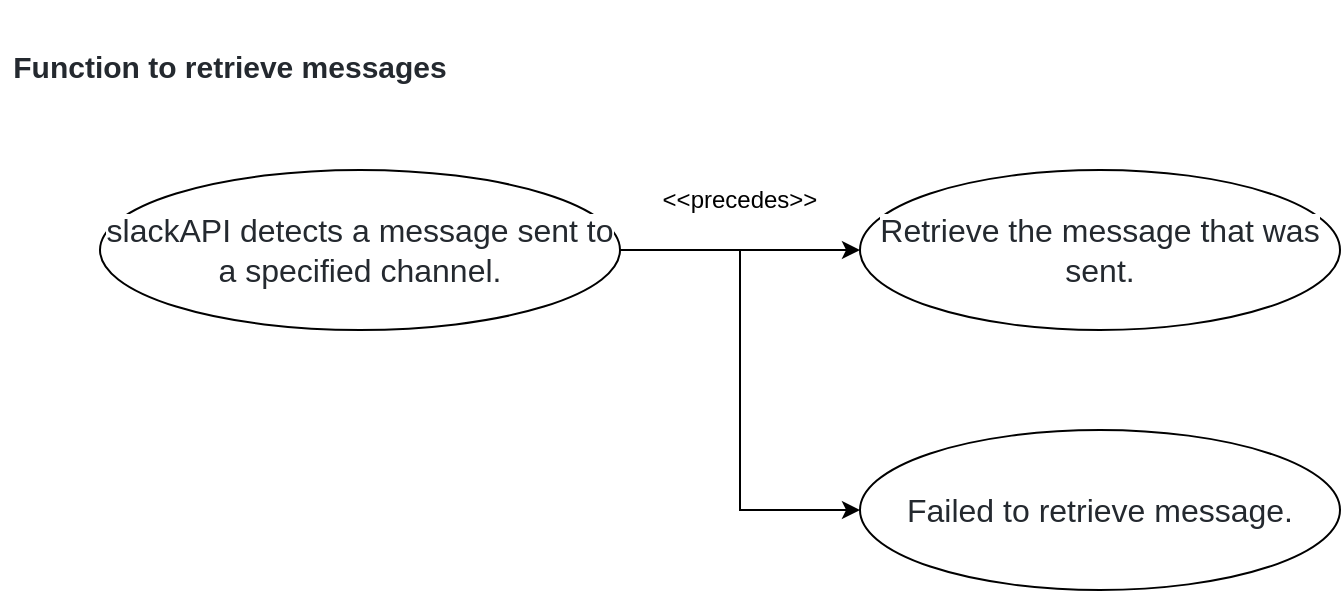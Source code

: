 <mxfile version="16.4.2" type="github" pages="2">
  <diagram id="8HBrPwVohqAJFLUpzc_i" name="Page-1">
    <mxGraphModel dx="782" dy="1597" grid="1" gridSize="10" guides="1" tooltips="1" connect="1" arrows="1" fold="1" page="1" pageScale="1" pageWidth="827" pageHeight="1169" math="0" shadow="0">
      <root>
        <mxCell id="0" />
        <mxCell id="1" parent="0" />
        <mxCell id="TV3-apBF_OgWpbIYJi4T-2" value="&lt;h3 dir=&quot;auto&quot; style=&quot;box-sizing: border-box ; margin-top: 24px ; margin-bottom: 16px ; font-size: 1.25em ; line-height: 1.25 ; color: rgb(36 , 41 , 47) ; font-family: , &amp;#34;blinkmacsystemfont&amp;#34; , &amp;#34;segoe ui&amp;#34; , &amp;#34;helvetica&amp;#34; , &amp;#34;arial&amp;#34; , sans-serif , &amp;#34;apple color emoji&amp;#34; , &amp;#34;segoe ui emoji&amp;#34; ; background-color: rgb(255 , 255 , 255)&quot;&gt;Function to retrieve messages&lt;/h3&gt;" style="text;html=1;strokeColor=none;fillColor=none;align=center;verticalAlign=middle;whiteSpace=wrap;rounded=0;" vertex="1" parent="1">
          <mxGeometry y="-390" width="230" height="30" as="geometry" />
        </mxCell>
        <mxCell id="TV3-apBF_OgWpbIYJi4T-6" style="edgeStyle=orthogonalEdgeStyle;rounded=0;orthogonalLoop=1;jettySize=auto;html=1;entryX=0;entryY=0.5;entryDx=0;entryDy=0;" edge="1" parent="1" source="TV3-apBF_OgWpbIYJi4T-3" target="TV3-apBF_OgWpbIYJi4T-5">
          <mxGeometry relative="1" as="geometry" />
        </mxCell>
        <mxCell id="TV3-apBF_OgWpbIYJi4T-7" style="edgeStyle=orthogonalEdgeStyle;rounded=0;orthogonalLoop=1;jettySize=auto;html=1;exitX=1;exitY=0.5;exitDx=0;exitDy=0;entryX=0;entryY=0.5;entryDx=0;entryDy=0;" edge="1" parent="1" source="TV3-apBF_OgWpbIYJi4T-3" target="TV3-apBF_OgWpbIYJi4T-4">
          <mxGeometry relative="1" as="geometry" />
        </mxCell>
        <mxCell id="TV3-apBF_OgWpbIYJi4T-3" value="&lt;span style=&quot;color: rgb(36 , 41 , 47) ; font-family: , &amp;#34;blinkmacsystemfont&amp;#34; , &amp;#34;segoe ui&amp;#34; , &amp;#34;helvetica&amp;#34; , &amp;#34;arial&amp;#34; , sans-serif , &amp;#34;apple color emoji&amp;#34; , &amp;#34;segoe ui emoji&amp;#34; ; font-size: 16px ; text-align: left ; background-color: rgb(255 , 255 , 255)&quot;&gt;slackAPI detects a message sent to a specified channel.&lt;/span&gt;" style="ellipse;whiteSpace=wrap;html=1;" vertex="1" parent="1">
          <mxGeometry x="50" y="-320" width="260" height="80" as="geometry" />
        </mxCell>
        <mxCell id="TV3-apBF_OgWpbIYJi4T-4" value="&lt;span style=&quot;color: rgb(36 , 41 , 47) ; font-family: , &amp;#34;blinkmacsystemfont&amp;#34; , &amp;#34;segoe ui&amp;#34; , &amp;#34;helvetica&amp;#34; , &amp;#34;arial&amp;#34; , sans-serif , &amp;#34;apple color emoji&amp;#34; , &amp;#34;segoe ui emoji&amp;#34; ; font-size: 16px ; text-align: left ; background-color: rgb(255 , 255 , 255)&quot;&gt;Failed to retrieve message.&lt;/span&gt;" style="ellipse;whiteSpace=wrap;html=1;" vertex="1" parent="1">
          <mxGeometry x="430" y="-190" width="240" height="80" as="geometry" />
        </mxCell>
        <mxCell id="TV3-apBF_OgWpbIYJi4T-5" value="&lt;span style=&quot;color: rgb(36 , 41 , 47) ; font-family: , &amp;#34;blinkmacsystemfont&amp;#34; , &amp;#34;segoe ui&amp;#34; , &amp;#34;helvetica&amp;#34; , &amp;#34;arial&amp;#34; , sans-serif , &amp;#34;apple color emoji&amp;#34; , &amp;#34;segoe ui emoji&amp;#34; ; font-size: 16px ; text-align: left ; background-color: rgb(255 , 255 , 255)&quot;&gt;Retrieve the message that was sent.&lt;/span&gt;" style="ellipse;whiteSpace=wrap;html=1;" vertex="1" parent="1">
          <mxGeometry x="430" y="-320" width="240" height="80" as="geometry" />
        </mxCell>
        <mxCell id="TV3-apBF_OgWpbIYJi4T-8" value="&amp;lt;&amp;lt;precedes&amp;gt;&amp;gt;" style="text;html=1;strokeColor=none;fillColor=none;align=center;verticalAlign=middle;whiteSpace=wrap;rounded=0;" vertex="1" parent="1">
          <mxGeometry x="340" y="-320" width="60" height="30" as="geometry" />
        </mxCell>
      </root>
    </mxGraphModel>
  </diagram>
  <diagram id="GiTluwXUyKbuJEWSS_cX" name="Page-2">
    <mxGraphModel dx="782" dy="428" grid="1" gridSize="10" guides="1" tooltips="1" connect="1" arrows="1" fold="1" page="1" pageScale="1" pageWidth="827" pageHeight="1169" math="0" shadow="0">
      <root>
        <mxCell id="2tG4K8XRWUKRA76TU9Tb-0" />
        <mxCell id="2tG4K8XRWUKRA76TU9Tb-1" parent="2tG4K8XRWUKRA76TU9Tb-0" />
        <mxCell id="2tG4K8XRWUKRA76TU9Tb-3" style="edgeStyle=orthogonalEdgeStyle;rounded=0;orthogonalLoop=1;jettySize=auto;html=1;" edge="1" parent="2tG4K8XRWUKRA76TU9Tb-1" source="2tG4K8XRWUKRA76TU9Tb-2">
          <mxGeometry relative="1" as="geometry">
            <mxPoint x="210" y="160" as="targetPoint" />
          </mxGeometry>
        </mxCell>
        <mxCell id="2tG4K8XRWUKRA76TU9Tb-2" value="Actor" style="shape=umlActor;verticalLabelPosition=bottom;verticalAlign=top;html=1;outlineConnect=0;" vertex="1" parent="2tG4K8XRWUKRA76TU9Tb-1">
          <mxGeometry x="90" y="130" width="30" height="60" as="geometry" />
        </mxCell>
        <mxCell id="2tG4K8XRWUKRA76TU9Tb-9" style="edgeStyle=orthogonalEdgeStyle;rounded=0;orthogonalLoop=1;jettySize=auto;html=1;" edge="1" parent="2tG4K8XRWUKRA76TU9Tb-1" source="2tG4K8XRWUKRA76TU9Tb-7" target="2tG4K8XRWUKRA76TU9Tb-8">
          <mxGeometry relative="1" as="geometry" />
        </mxCell>
        <mxCell id="2tG4K8XRWUKRA76TU9Tb-13" style="edgeStyle=orthogonalEdgeStyle;rounded=0;orthogonalLoop=1;jettySize=auto;html=1;entryX=0.004;entryY=0.491;entryDx=0;entryDy=0;entryPerimeter=0;" edge="1" parent="2tG4K8XRWUKRA76TU9Tb-1" source="2tG4K8XRWUKRA76TU9Tb-7" target="2tG4K8XRWUKRA76TU9Tb-12">
          <mxGeometry relative="1" as="geometry" />
        </mxCell>
        <mxCell id="2tG4K8XRWUKRA76TU9Tb-7" value="slackAPI" style="shape=umlBoundary;whiteSpace=wrap;html=1;" vertex="1" parent="2tG4K8XRWUKRA76TU9Tb-1">
          <mxGeometry x="210" y="120" width="100" height="80" as="geometry" />
        </mxCell>
        <mxCell id="2tG4K8XRWUKRA76TU9Tb-11" style="edgeStyle=orthogonalEdgeStyle;rounded=0;orthogonalLoop=1;jettySize=auto;html=1;" edge="1" parent="2tG4K8XRWUKRA76TU9Tb-1" source="2tG4K8XRWUKRA76TU9Tb-8" target="2tG4K8XRWUKRA76TU9Tb-10">
          <mxGeometry relative="1" as="geometry" />
        </mxCell>
        <mxCell id="2tG4K8XRWUKRA76TU9Tb-8" value="&lt;span style=&quot;color: rgb(36 , 41 , 47) ; font-family: , &amp;#34;blinkmacsystemfont&amp;#34; , &amp;#34;segoe ui&amp;#34; , &amp;#34;helvetica&amp;#34; , &amp;#34;arial&amp;#34; , sans-serif , &amp;#34;apple color emoji&amp;#34; , &amp;#34;segoe ui emoji&amp;#34; ; font-size: 16px ; text-align: left ; background-color: rgb(255 , 255 , 255)&quot;&gt;slackAPI detects a message sent to a specified channel.&lt;/span&gt;" style="ellipse;shape=umlControl;whiteSpace=wrap;html=1;" vertex="1" parent="2tG4K8XRWUKRA76TU9Tb-1">
          <mxGeometry x="380" y="105" width="166" height="110" as="geometry" />
        </mxCell>
        <mxCell id="2tG4K8XRWUKRA76TU9Tb-10" value="&lt;span style=&quot;color: rgb(36 , 41 , 47) ; font-family: , &amp;#34;blinkmacsystemfont&amp;#34; , &amp;#34;segoe ui&amp;#34; , &amp;#34;helvetica&amp;#34; , &amp;#34;arial&amp;#34; , sans-serif , &amp;#34;apple color emoji&amp;#34; , &amp;#34;segoe ui emoji&amp;#34; ; font-size: 16px ; text-align: left ; background-color: rgb(255 , 255 , 255)&quot;&gt;Retrieve the message that was sent.&lt;/span&gt;" style="ellipse;shape=umlControl;whiteSpace=wrap;html=1;" vertex="1" parent="2tG4K8XRWUKRA76TU9Tb-1">
          <mxGeometry x="610" y="105" width="170" height="110" as="geometry" />
        </mxCell>
        <mxCell id="2tG4K8XRWUKRA76TU9Tb-15" style="edgeStyle=orthogonalEdgeStyle;rounded=0;orthogonalLoop=1;jettySize=auto;html=1;" edge="1" parent="2tG4K8XRWUKRA76TU9Tb-1" source="2tG4K8XRWUKRA76TU9Tb-12" target="2tG4K8XRWUKRA76TU9Tb-14">
          <mxGeometry relative="1" as="geometry" />
        </mxCell>
        <mxCell id="2tG4K8XRWUKRA76TU9Tb-17" style="edgeStyle=orthogonalEdgeStyle;rounded=0;orthogonalLoop=1;jettySize=auto;html=1;entryX=-0.004;entryY=0.588;entryDx=0;entryDy=0;entryPerimeter=0;" edge="1" parent="2tG4K8XRWUKRA76TU9Tb-1" source="2tG4K8XRWUKRA76TU9Tb-12" target="2tG4K8XRWUKRA76TU9Tb-16">
          <mxGeometry relative="1" as="geometry" />
        </mxCell>
        <mxCell id="2tG4K8XRWUKRA76TU9Tb-12" value="&lt;span style=&quot;color: rgb(36 , 41 , 47) ; font-family: , &amp;#34;blinkmacsystemfont&amp;#34; , &amp;#34;segoe ui&amp;#34; , &amp;#34;helvetica&amp;#34; , &amp;#34;arial&amp;#34; , sans-serif , &amp;#34;apple color emoji&amp;#34; , &amp;#34;segoe ui emoji&amp;#34; ; font-size: 16px ; text-align: left ; background-color: rgb(255 , 255 , 255)&quot;&gt;Failed to retrieve message.&lt;/span&gt;" style="ellipse;shape=umlControl;whiteSpace=wrap;html=1;" vertex="1" parent="2tG4K8XRWUKRA76TU9Tb-1">
          <mxGeometry x="380" y="240" width="166" height="110" as="geometry" />
        </mxCell>
        <mxCell id="2tG4K8XRWUKRA76TU9Tb-14" value="&lt;span style=&quot;color: rgb(36 , 41 , 47) ; font-family: , &amp;#34;blinkmacsystemfont&amp;#34; , &amp;#34;segoe ui&amp;#34; , &amp;#34;helvetica&amp;#34; , &amp;#34;arial&amp;#34; , sans-serif , &amp;#34;apple color emoji&amp;#34; , &amp;#34;segoe ui emoji&amp;#34; ; font-size: 16px ; text-align: left ; background-color: rgb(255 , 255 , 255)&quot;&gt;Try to get it again, and if you still can&#39;t get it, quit.&lt;/span&gt;" style="ellipse;shape=umlControl;whiteSpace=wrap;html=1;" vertex="1" parent="2tG4K8XRWUKRA76TU9Tb-1">
          <mxGeometry x="614" y="240" width="186" height="110" as="geometry" />
        </mxCell>
        <mxCell id="2tG4K8XRWUKRA76TU9Tb-16" value="&lt;span style=&quot;color: rgb(36 , 41 , 47) ; font-family: , &amp;#34;blinkmacsystemfont&amp;#34; , &amp;#34;segoe ui&amp;#34; , &amp;#34;helvetica&amp;#34; , &amp;#34;arial&amp;#34; , sans-serif , &amp;#34;apple color emoji&amp;#34; , &amp;#34;segoe ui emoji&amp;#34; ; font-size: 16px ; text-align: left ; background-color: rgb(255 , 255 , 255)&quot;&gt;Send a report message to the management&lt;/span&gt;" style="ellipse;shape=umlControl;whiteSpace=wrap;html=1;" vertex="1" parent="2tG4K8XRWUKRA76TU9Tb-1">
          <mxGeometry x="610" y="370" width="186" height="110" as="geometry" />
        </mxCell>
      </root>
    </mxGraphModel>
  </diagram>
</mxfile>
